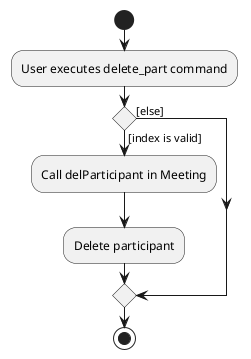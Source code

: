 @startuml
start
:User executes delete_part command;

'Since the beta syntax does not support placing the condition outside the
'diamond we place it as the true branch instead.

if () then ([index is valid])
    :Call delParticipant in Meeting;
    :Delete participant;
else ([else])
endif
stop
@enduml
